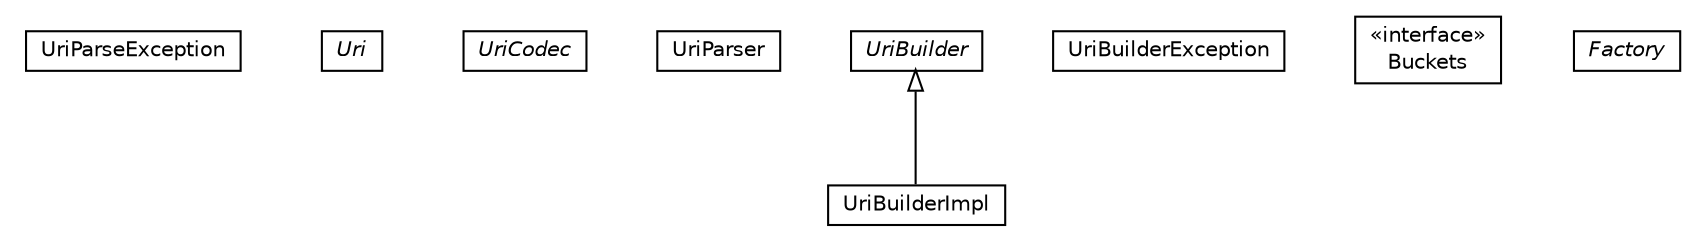#!/usr/local/bin/dot
#
# Class diagram 
# Generated by UMLGraph version R5_6-24-gf6e263 (http://www.umlgraph.org/)
#

digraph G {
	edge [fontname="Helvetica",fontsize=10,labelfontname="Helvetica",labelfontsize=10];
	node [fontname="Helvetica",fontsize=10,shape=plaintext];
	nodesep=0.25;
	ranksep=0.5;
	// io.reinert.requestor.core.uri.UriParseException
	c834 [label=<<table title="io.reinert.requestor.core.uri.UriParseException" border="0" cellborder="1" cellspacing="0" cellpadding="2" port="p" href="./UriParseException.html">
		<tr><td><table border="0" cellspacing="0" cellpadding="1">
<tr><td align="center" balign="center"> UriParseException </td></tr>
		</table></td></tr>
		</table>>, URL="./UriParseException.html", fontname="Helvetica", fontcolor="black", fontsize=10.0];
	// io.reinert.requestor.core.uri.Uri
	c835 [label=<<table title="io.reinert.requestor.core.uri.Uri" border="0" cellborder="1" cellspacing="0" cellpadding="2" port="p" href="./Uri.html">
		<tr><td><table border="0" cellspacing="0" cellpadding="1">
<tr><td align="center" balign="center"><font face="Helvetica-Oblique"> Uri </font></td></tr>
		</table></td></tr>
		</table>>, URL="./Uri.html", fontname="Helvetica", fontcolor="black", fontsize=10.0];
	// io.reinert.requestor.core.uri.UriCodec
	c836 [label=<<table title="io.reinert.requestor.core.uri.UriCodec" border="0" cellborder="1" cellspacing="0" cellpadding="2" port="p" href="./UriCodec.html">
		<tr><td><table border="0" cellspacing="0" cellpadding="1">
<tr><td align="center" balign="center"><font face="Helvetica-Oblique"> UriCodec </font></td></tr>
		</table></td></tr>
		</table>>, URL="./UriCodec.html", fontname="Helvetica", fontcolor="black", fontsize=10.0];
	// io.reinert.requestor.core.uri.UriParser
	c837 [label=<<table title="io.reinert.requestor.core.uri.UriParser" border="0" cellborder="1" cellspacing="0" cellpadding="2" port="p" href="./UriParser.html">
		<tr><td><table border="0" cellspacing="0" cellpadding="1">
<tr><td align="center" balign="center"> UriParser </td></tr>
		</table></td></tr>
		</table>>, URL="./UriParser.html", fontname="Helvetica", fontcolor="black", fontsize=10.0];
	// io.reinert.requestor.core.uri.UriBuilderImpl
	c838 [label=<<table title="io.reinert.requestor.core.uri.UriBuilderImpl" border="0" cellborder="1" cellspacing="0" cellpadding="2" port="p" href="./UriBuilderImpl.html">
		<tr><td><table border="0" cellspacing="0" cellpadding="1">
<tr><td align="center" balign="center"> UriBuilderImpl </td></tr>
		</table></td></tr>
		</table>>, URL="./UriBuilderImpl.html", fontname="Helvetica", fontcolor="black", fontsize=10.0];
	// io.reinert.requestor.core.uri.UriBuilderException
	c839 [label=<<table title="io.reinert.requestor.core.uri.UriBuilderException" border="0" cellborder="1" cellspacing="0" cellpadding="2" port="p" href="./UriBuilderException.html">
		<tr><td><table border="0" cellspacing="0" cellpadding="1">
<tr><td align="center" balign="center"> UriBuilderException </td></tr>
		</table></td></tr>
		</table>>, URL="./UriBuilderException.html", fontname="Helvetica", fontcolor="black", fontsize=10.0];
	// io.reinert.requestor.core.uri.Buckets
	c840 [label=<<table title="io.reinert.requestor.core.uri.Buckets" border="0" cellborder="1" cellspacing="0" cellpadding="2" port="p" href="./Buckets.html">
		<tr><td><table border="0" cellspacing="0" cellpadding="1">
<tr><td align="center" balign="center"> &#171;interface&#187; </td></tr>
<tr><td align="center" balign="center"> Buckets </td></tr>
		</table></td></tr>
		</table>>, URL="./Buckets.html", fontname="Helvetica", fontcolor="black", fontsize=10.0];
	// io.reinert.requestor.core.uri.Buckets.Factory
	c841 [label=<<table title="io.reinert.requestor.core.uri.Buckets.Factory" border="0" cellborder="1" cellspacing="0" cellpadding="2" port="p" href="./Buckets.Factory.html">
		<tr><td><table border="0" cellspacing="0" cellpadding="1">
<tr><td align="center" balign="center"><font face="Helvetica-Oblique"> Factory </font></td></tr>
		</table></td></tr>
		</table>>, URL="./Buckets.Factory.html", fontname="Helvetica", fontcolor="black", fontsize=10.0];
	// io.reinert.requestor.core.uri.UriBuilder
	c842 [label=<<table title="io.reinert.requestor.core.uri.UriBuilder" border="0" cellborder="1" cellspacing="0" cellpadding="2" port="p" href="./UriBuilder.html">
		<tr><td><table border="0" cellspacing="0" cellpadding="1">
<tr><td align="center" balign="center"><font face="Helvetica-Oblique"> UriBuilder </font></td></tr>
		</table></td></tr>
		</table>>, URL="./UriBuilder.html", fontname="Helvetica", fontcolor="black", fontsize=10.0];
	//io.reinert.requestor.core.uri.UriBuilderImpl extends io.reinert.requestor.core.uri.UriBuilder
	c842:p -> c838:p [dir=back,arrowtail=empty];
}

